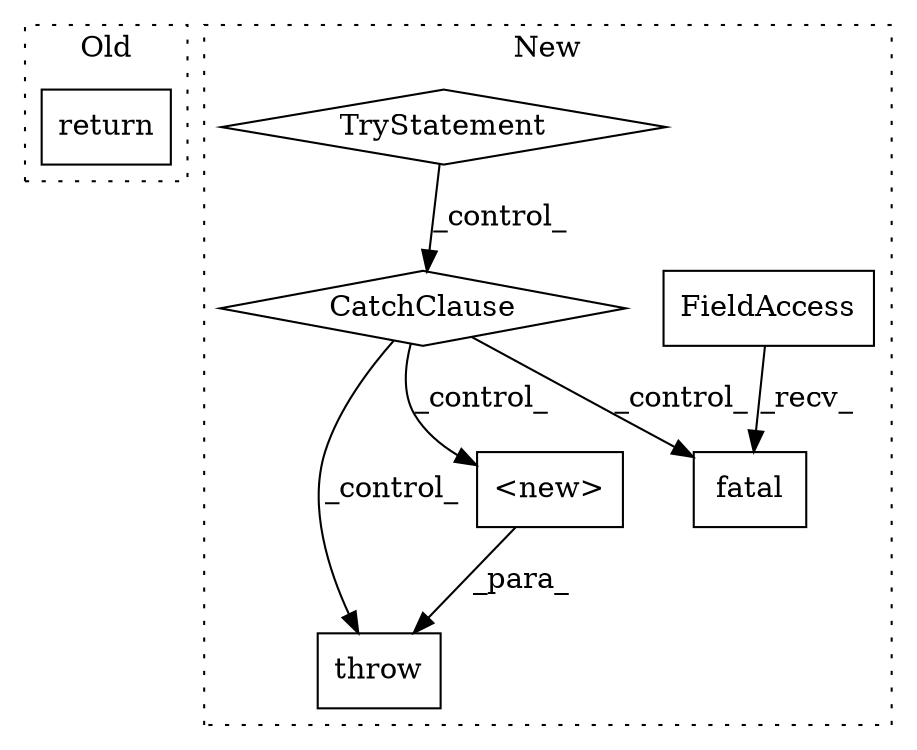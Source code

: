 digraph G {
subgraph cluster0 {
1 [label="return" a="41" s="4881" l="7" shape="box"];
label = "Old";
style="dotted";
}
subgraph cluster1 {
2 [label="fatal" a="32" s="6402,6482" l="6,1" shape="box"];
3 [label="CatchClause" a="12" s="6330,6373" l="11,2" shape="diamond"];
4 [label="FieldAccess" a="22" s="6383" l="18" shape="box"];
5 [label="throw" a="53" s="6491" l="6" shape="box"];
6 [label="TryStatement" a="54" s="6253" l="4" shape="diamond"];
7 [label="<new>" a="14" s="6497" l="17" shape="box"];
label = "New";
style="dotted";
}
3 -> 5 [label="_control_"];
3 -> 7 [label="_control_"];
3 -> 2 [label="_control_"];
4 -> 2 [label="_recv_"];
6 -> 3 [label="_control_"];
7 -> 5 [label="_para_"];
}